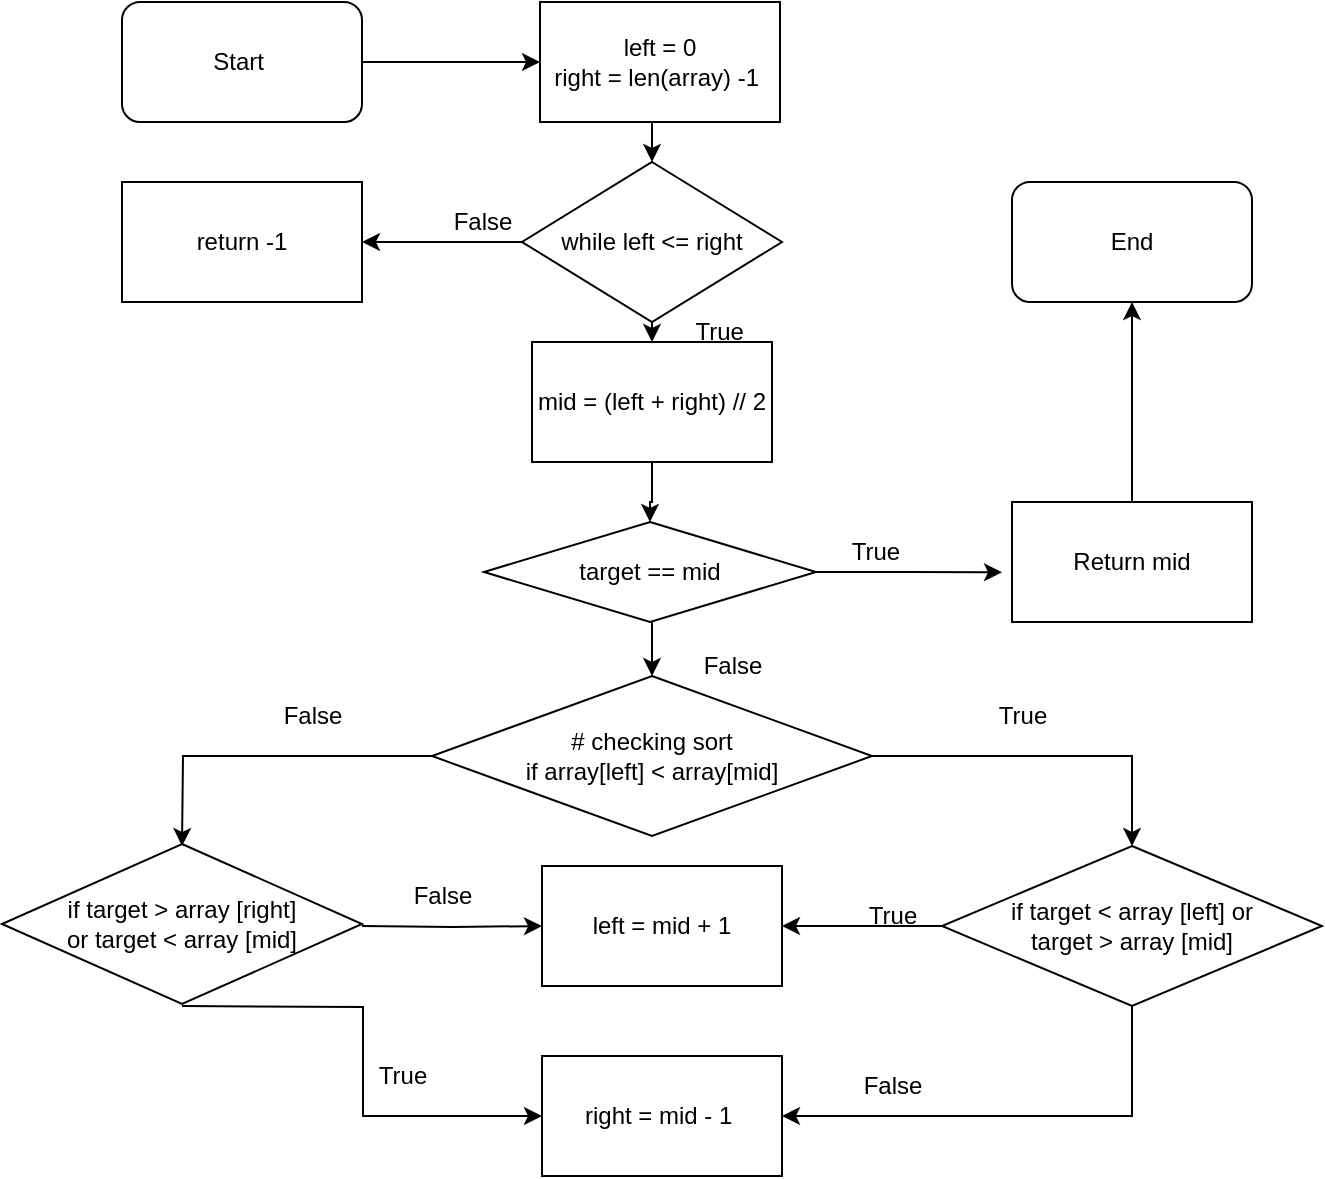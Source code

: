 <mxfile version="20.8.16" type="device"><diagram id="C5RBs43oDa-KdzZeNtuy" name="Page-1"><mxGraphModel dx="1035" dy="569" grid="1" gridSize="10" guides="1" tooltips="1" connect="1" arrows="1" fold="1" page="1" pageScale="1" pageWidth="827" pageHeight="1169" math="0" shadow="0"><root><mxCell id="WIyWlLk6GJQsqaUBKTNV-0"/><mxCell id="WIyWlLk6GJQsqaUBKTNV-1" parent="WIyWlLk6GJQsqaUBKTNV-0"/><mxCell id="r6SWSMSzmJ1F3Ay1T9f4-34" style="edgeStyle=orthogonalEdgeStyle;rounded=0;orthogonalLoop=1;jettySize=auto;html=1;exitX=1;exitY=0.5;exitDx=0;exitDy=0;" edge="1" parent="WIyWlLk6GJQsqaUBKTNV-1" source="r6SWSMSzmJ1F3Ay1T9f4-0" target="r6SWSMSzmJ1F3Ay1T9f4-1"><mxGeometry relative="1" as="geometry"/></mxCell><mxCell id="r6SWSMSzmJ1F3Ay1T9f4-0" value="Start&amp;nbsp;" style="rounded=1;whiteSpace=wrap;html=1;" vertex="1" parent="WIyWlLk6GJQsqaUBKTNV-1"><mxGeometry x="150" y="240" width="120" height="60" as="geometry"/></mxCell><mxCell id="r6SWSMSzmJ1F3Ay1T9f4-14" style="edgeStyle=orthogonalEdgeStyle;rounded=0;orthogonalLoop=1;jettySize=auto;html=1;exitX=0.5;exitY=1;exitDx=0;exitDy=0;entryX=0.5;entryY=0;entryDx=0;entryDy=0;" edge="1" parent="WIyWlLk6GJQsqaUBKTNV-1" source="r6SWSMSzmJ1F3Ay1T9f4-1" target="r6SWSMSzmJ1F3Ay1T9f4-3"><mxGeometry relative="1" as="geometry"/></mxCell><mxCell id="r6SWSMSzmJ1F3Ay1T9f4-1" value="left = 0&lt;br&gt;right = len(array) -1&amp;nbsp;" style="rounded=0;whiteSpace=wrap;html=1;" vertex="1" parent="WIyWlLk6GJQsqaUBKTNV-1"><mxGeometry x="359" y="240" width="120" height="60" as="geometry"/></mxCell><mxCell id="r6SWSMSzmJ1F3Ay1T9f4-15" style="edgeStyle=orthogonalEdgeStyle;rounded=0;orthogonalLoop=1;jettySize=auto;html=1;exitX=0.5;exitY=1;exitDx=0;exitDy=0;entryX=0.5;entryY=0;entryDx=0;entryDy=0;" edge="1" parent="WIyWlLk6GJQsqaUBKTNV-1" target="r6SWSMSzmJ1F3Ay1T9f4-6"><mxGeometry relative="1" as="geometry"><mxPoint x="415" y="400" as="sourcePoint"/></mxGeometry></mxCell><mxCell id="r6SWSMSzmJ1F3Ay1T9f4-17" style="edgeStyle=orthogonalEdgeStyle;rounded=0;orthogonalLoop=1;jettySize=auto;html=1;entryX=1;entryY=0.5;entryDx=0;entryDy=0;" edge="1" parent="WIyWlLk6GJQsqaUBKTNV-1" source="r6SWSMSzmJ1F3Ay1T9f4-3" target="r6SWSMSzmJ1F3Ay1T9f4-4"><mxGeometry relative="1" as="geometry"/></mxCell><mxCell id="r6SWSMSzmJ1F3Ay1T9f4-3" value="while left &amp;lt;= right" style="rhombus;whiteSpace=wrap;html=1;" vertex="1" parent="WIyWlLk6GJQsqaUBKTNV-1"><mxGeometry x="350" y="320" width="130" height="80" as="geometry"/></mxCell><mxCell id="r6SWSMSzmJ1F3Ay1T9f4-4" value="return -1" style="whiteSpace=wrap;html=1;" vertex="1" parent="WIyWlLk6GJQsqaUBKTNV-1"><mxGeometry x="150" y="330" width="120" height="60" as="geometry"/></mxCell><mxCell id="r6SWSMSzmJ1F3Ay1T9f4-21" style="edgeStyle=orthogonalEdgeStyle;rounded=0;orthogonalLoop=1;jettySize=auto;html=1;exitX=1;exitY=0.5;exitDx=0;exitDy=0;entryX=0.5;entryY=0;entryDx=0;entryDy=0;" edge="1" parent="WIyWlLk6GJQsqaUBKTNV-1" source="r6SWSMSzmJ1F3Ay1T9f4-5" target="r6SWSMSzmJ1F3Ay1T9f4-7"><mxGeometry relative="1" as="geometry"/></mxCell><mxCell id="r6SWSMSzmJ1F3Ay1T9f4-23" style="edgeStyle=orthogonalEdgeStyle;rounded=0;orthogonalLoop=1;jettySize=auto;html=1;exitX=0;exitY=0.5;exitDx=0;exitDy=0;entryX=0.5;entryY=0;entryDx=0;entryDy=0;" edge="1" parent="WIyWlLk6GJQsqaUBKTNV-1" source="r6SWSMSzmJ1F3Ay1T9f4-5"><mxGeometry relative="1" as="geometry"><mxPoint x="180" y="662" as="targetPoint"/></mxGeometry></mxCell><mxCell id="r6SWSMSzmJ1F3Ay1T9f4-5" value="# checking sort&lt;br&gt;if array[left] &amp;lt; array[mid]" style="rhombus;whiteSpace=wrap;html=1;" vertex="1" parent="WIyWlLk6GJQsqaUBKTNV-1"><mxGeometry x="305" y="577" width="220" height="80" as="geometry"/></mxCell><mxCell id="r6SWSMSzmJ1F3Ay1T9f4-36" style="edgeStyle=orthogonalEdgeStyle;rounded=0;orthogonalLoop=1;jettySize=auto;html=1;exitX=0.5;exitY=1;exitDx=0;exitDy=0;" edge="1" parent="WIyWlLk6GJQsqaUBKTNV-1" source="r6SWSMSzmJ1F3Ay1T9f4-6" target="r6SWSMSzmJ1F3Ay1T9f4-35"><mxGeometry relative="1" as="geometry"/></mxCell><mxCell id="r6SWSMSzmJ1F3Ay1T9f4-6" value="mid = (left + right) // 2" style="rounded=0;whiteSpace=wrap;html=1;" vertex="1" parent="WIyWlLk6GJQsqaUBKTNV-1"><mxGeometry x="355" y="410" width="120" height="60" as="geometry"/></mxCell><mxCell id="r6SWSMSzmJ1F3Ay1T9f4-26" style="edgeStyle=orthogonalEdgeStyle;rounded=0;orthogonalLoop=1;jettySize=auto;html=1;exitX=0;exitY=0.5;exitDx=0;exitDy=0;entryX=1;entryY=0.5;entryDx=0;entryDy=0;" edge="1" parent="WIyWlLk6GJQsqaUBKTNV-1" source="r6SWSMSzmJ1F3Ay1T9f4-7" target="r6SWSMSzmJ1F3Ay1T9f4-9"><mxGeometry relative="1" as="geometry"/></mxCell><mxCell id="r6SWSMSzmJ1F3Ay1T9f4-28" style="edgeStyle=orthogonalEdgeStyle;rounded=0;orthogonalLoop=1;jettySize=auto;html=1;exitX=0.5;exitY=1;exitDx=0;exitDy=0;entryX=1;entryY=0.5;entryDx=0;entryDy=0;" edge="1" parent="WIyWlLk6GJQsqaUBKTNV-1" source="r6SWSMSzmJ1F3Ay1T9f4-7" target="r6SWSMSzmJ1F3Ay1T9f4-11"><mxGeometry relative="1" as="geometry"/></mxCell><mxCell id="r6SWSMSzmJ1F3Ay1T9f4-7" value="if target &amp;lt; array [left] or&lt;br&gt;target &amp;gt; array [mid]" style="rhombus;whiteSpace=wrap;html=1;" vertex="1" parent="WIyWlLk6GJQsqaUBKTNV-1"><mxGeometry x="560" y="662" width="190" height="80" as="geometry"/></mxCell><mxCell id="r6SWSMSzmJ1F3Ay1T9f4-9" value="left = mid + 1" style="rounded=0;whiteSpace=wrap;html=1;" vertex="1" parent="WIyWlLk6GJQsqaUBKTNV-1"><mxGeometry x="360" y="672" width="120" height="60" as="geometry"/></mxCell><mxCell id="r6SWSMSzmJ1F3Ay1T9f4-11" value="right = mid - 1&amp;nbsp;" style="rounded=0;whiteSpace=wrap;html=1;" vertex="1" parent="WIyWlLk6GJQsqaUBKTNV-1"><mxGeometry x="360" y="767" width="120" height="60" as="geometry"/></mxCell><mxCell id="r6SWSMSzmJ1F3Ay1T9f4-30" style="edgeStyle=orthogonalEdgeStyle;rounded=0;orthogonalLoop=1;jettySize=auto;html=1;exitX=1;exitY=0.5;exitDx=0;exitDy=0;entryX=0;entryY=0.5;entryDx=0;entryDy=0;" edge="1" parent="WIyWlLk6GJQsqaUBKTNV-1" target="r6SWSMSzmJ1F3Ay1T9f4-9"><mxGeometry relative="1" as="geometry"><mxPoint x="270" y="702" as="sourcePoint"/></mxGeometry></mxCell><mxCell id="r6SWSMSzmJ1F3Ay1T9f4-32" style="edgeStyle=orthogonalEdgeStyle;rounded=0;orthogonalLoop=1;jettySize=auto;html=1;exitX=0.5;exitY=1;exitDx=0;exitDy=0;entryX=0;entryY=0.5;entryDx=0;entryDy=0;" edge="1" parent="WIyWlLk6GJQsqaUBKTNV-1" target="r6SWSMSzmJ1F3Ay1T9f4-11"><mxGeometry relative="1" as="geometry"><mxPoint x="180" y="742" as="sourcePoint"/></mxGeometry></mxCell><mxCell id="r6SWSMSzmJ1F3Ay1T9f4-12" value="if target &amp;gt; array [right]&lt;br&gt;or target &amp;lt; array [mid]" style="rhombus;whiteSpace=wrap;html=1;" vertex="1" parent="WIyWlLk6GJQsqaUBKTNV-1"><mxGeometry x="90" y="661" width="180" height="80" as="geometry"/></mxCell><mxCell id="r6SWSMSzmJ1F3Ay1T9f4-16" value="True&amp;nbsp;" style="text;html=1;align=center;verticalAlign=middle;resizable=0;points=[];autosize=1;strokeColor=none;fillColor=none;" vertex="1" parent="WIyWlLk6GJQsqaUBKTNV-1"><mxGeometry x="425" y="390" width="50" height="30" as="geometry"/></mxCell><mxCell id="r6SWSMSzmJ1F3Ay1T9f4-18" value="False" style="text;html=1;align=center;verticalAlign=middle;resizable=0;points=[];autosize=1;strokeColor=none;fillColor=none;" vertex="1" parent="WIyWlLk6GJQsqaUBKTNV-1"><mxGeometry x="305" y="335" width="50" height="30" as="geometry"/></mxCell><mxCell id="r6SWSMSzmJ1F3Ay1T9f4-22" value="True" style="text;html=1;align=center;verticalAlign=middle;resizable=0;points=[];autosize=1;strokeColor=none;fillColor=none;" vertex="1" parent="WIyWlLk6GJQsqaUBKTNV-1"><mxGeometry x="575" y="582" width="50" height="30" as="geometry"/></mxCell><mxCell id="r6SWSMSzmJ1F3Ay1T9f4-24" value="False" style="text;html=1;align=center;verticalAlign=middle;resizable=0;points=[];autosize=1;strokeColor=none;fillColor=none;" vertex="1" parent="WIyWlLk6GJQsqaUBKTNV-1"><mxGeometry x="220" y="582" width="50" height="30" as="geometry"/></mxCell><mxCell id="r6SWSMSzmJ1F3Ay1T9f4-27" value="True" style="text;html=1;align=center;verticalAlign=middle;resizable=0;points=[];autosize=1;strokeColor=none;fillColor=none;" vertex="1" parent="WIyWlLk6GJQsqaUBKTNV-1"><mxGeometry x="510" y="682" width="50" height="30" as="geometry"/></mxCell><mxCell id="r6SWSMSzmJ1F3Ay1T9f4-29" value="False" style="text;html=1;align=center;verticalAlign=middle;resizable=0;points=[];autosize=1;strokeColor=none;fillColor=none;" vertex="1" parent="WIyWlLk6GJQsqaUBKTNV-1"><mxGeometry x="510" y="767" width="50" height="30" as="geometry"/></mxCell><mxCell id="r6SWSMSzmJ1F3Ay1T9f4-31" value="False" style="text;html=1;align=center;verticalAlign=middle;resizable=0;points=[];autosize=1;strokeColor=none;fillColor=none;" vertex="1" parent="WIyWlLk6GJQsqaUBKTNV-1"><mxGeometry x="285" y="672" width="50" height="30" as="geometry"/></mxCell><mxCell id="r6SWSMSzmJ1F3Ay1T9f4-33" value="True" style="text;html=1;align=center;verticalAlign=middle;resizable=0;points=[];autosize=1;strokeColor=none;fillColor=none;" vertex="1" parent="WIyWlLk6GJQsqaUBKTNV-1"><mxGeometry x="265" y="762" width="50" height="30" as="geometry"/></mxCell><mxCell id="r6SWSMSzmJ1F3Ay1T9f4-37" style="edgeStyle=orthogonalEdgeStyle;rounded=0;orthogonalLoop=1;jettySize=auto;html=1;exitX=0.5;exitY=1;exitDx=0;exitDy=0;entryX=0.5;entryY=0;entryDx=0;entryDy=0;" edge="1" parent="WIyWlLk6GJQsqaUBKTNV-1" source="r6SWSMSzmJ1F3Ay1T9f4-35" target="r6SWSMSzmJ1F3Ay1T9f4-5"><mxGeometry relative="1" as="geometry"/></mxCell><mxCell id="r6SWSMSzmJ1F3Ay1T9f4-40" style="edgeStyle=orthogonalEdgeStyle;rounded=0;orthogonalLoop=1;jettySize=auto;html=1;exitX=1;exitY=0.5;exitDx=0;exitDy=0;" edge="1" parent="WIyWlLk6GJQsqaUBKTNV-1" source="r6SWSMSzmJ1F3Ay1T9f4-35"><mxGeometry relative="1" as="geometry"><mxPoint x="590" y="525.118" as="targetPoint"/></mxGeometry></mxCell><mxCell id="r6SWSMSzmJ1F3Ay1T9f4-35" value="target == mid" style="rhombus;whiteSpace=wrap;html=1;" vertex="1" parent="WIyWlLk6GJQsqaUBKTNV-1"><mxGeometry x="331" y="500" width="166" height="50" as="geometry"/></mxCell><mxCell id="r6SWSMSzmJ1F3Ay1T9f4-38" value="True" style="text;html=1;strokeColor=none;fillColor=none;align=center;verticalAlign=middle;whiteSpace=wrap;rounded=0;" vertex="1" parent="WIyWlLk6GJQsqaUBKTNV-1"><mxGeometry x="497" y="500" width="60" height="30" as="geometry"/></mxCell><mxCell id="r6SWSMSzmJ1F3Ay1T9f4-39" value="False" style="text;html=1;align=center;verticalAlign=middle;resizable=0;points=[];autosize=1;strokeColor=none;fillColor=none;" vertex="1" parent="WIyWlLk6GJQsqaUBKTNV-1"><mxGeometry x="430" y="557" width="50" height="30" as="geometry"/></mxCell><mxCell id="r6SWSMSzmJ1F3Ay1T9f4-43" style="edgeStyle=orthogonalEdgeStyle;rounded=0;orthogonalLoop=1;jettySize=auto;html=1;exitX=0.5;exitY=0;exitDx=0;exitDy=0;entryX=0.5;entryY=1;entryDx=0;entryDy=0;" edge="1" parent="WIyWlLk6GJQsqaUBKTNV-1" source="r6SWSMSzmJ1F3Ay1T9f4-41" target="r6SWSMSzmJ1F3Ay1T9f4-42"><mxGeometry relative="1" as="geometry"/></mxCell><mxCell id="r6SWSMSzmJ1F3Ay1T9f4-41" value="Return mid" style="rounded=0;whiteSpace=wrap;html=1;" vertex="1" parent="WIyWlLk6GJQsqaUBKTNV-1"><mxGeometry x="595" y="490" width="120" height="60" as="geometry"/></mxCell><mxCell id="r6SWSMSzmJ1F3Ay1T9f4-42" value="End&lt;br&gt;" style="rounded=1;whiteSpace=wrap;html=1;" vertex="1" parent="WIyWlLk6GJQsqaUBKTNV-1"><mxGeometry x="595" y="330" width="120" height="60" as="geometry"/></mxCell></root></mxGraphModel></diagram></mxfile>